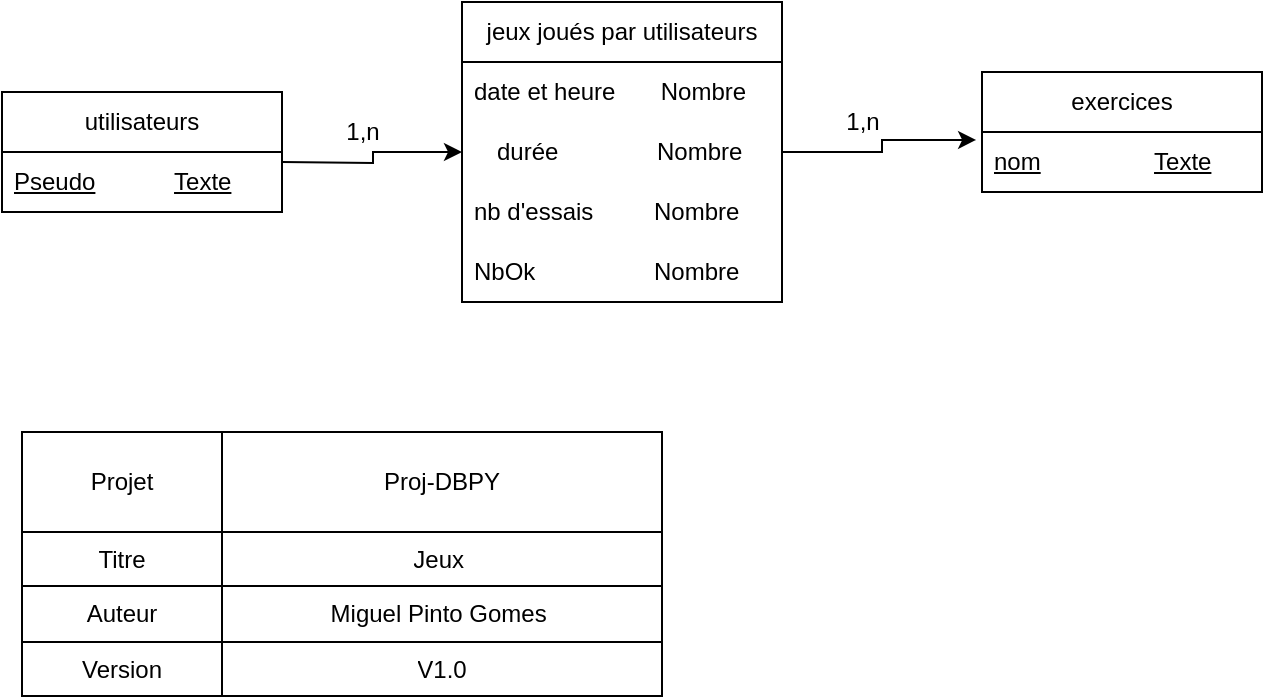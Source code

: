 <mxfile version="21.6.8" type="device">
  <diagram name="Page-1" id="jwMfFUE1ub3s00heTbJ2">
    <mxGraphModel dx="472" dy="835" grid="1" gridSize="10" guides="1" tooltips="1" connect="1" arrows="1" fold="1" page="1" pageScale="1" pageWidth="827" pageHeight="1169" math="0" shadow="0">
      <root>
        <mxCell id="0" />
        <mxCell id="1" parent="0" />
        <mxCell id="q8oyOs1US1TCoWdsqPDF-1" value="utilisateurs" style="swimlane;fontStyle=0;childLayout=stackLayout;horizontal=1;startSize=30;horizontalStack=0;resizeParent=1;resizeParentMax=0;resizeLast=0;collapsible=1;marginBottom=0;whiteSpace=wrap;html=1;" parent="1" vertex="1">
          <mxGeometry x="20" y="630" width="140" height="60" as="geometry" />
        </mxCell>
        <mxCell id="q8oyOs1US1TCoWdsqPDF-33" value="&lt;u&gt;Pseudo&lt;span style=&quot;border-color: var(--border-color);&quot;&gt;&lt;span style=&quot;white-space: pre;&quot;&gt;&lt;span style=&quot;white-space: pre;&quot;&gt;&#x9;&lt;span style=&quot;white-space: pre;&quot;&gt;&#x9;&lt;/span&gt;&lt;/span&gt;&lt;/span&gt;&lt;/span&gt;Texte&lt;/u&gt;" style="text;strokeColor=none;fillColor=none;align=left;verticalAlign=middle;spacingLeft=4;spacingRight=4;overflow=hidden;points=[[0,0.5],[1,0.5]];portConstraint=eastwest;rotatable=0;whiteSpace=wrap;html=1;" parent="q8oyOs1US1TCoWdsqPDF-1" vertex="1">
          <mxGeometry y="30" width="140" height="30" as="geometry" />
        </mxCell>
        <mxCell id="ZJH4eqaaS33cf2ZgjRKx-1" value="exercices" style="swimlane;fontStyle=0;childLayout=stackLayout;horizontal=1;startSize=30;horizontalStack=0;resizeParent=1;resizeParentMax=0;resizeLast=0;collapsible=1;marginBottom=0;whiteSpace=wrap;html=1;" parent="1" vertex="1">
          <mxGeometry x="510" y="620" width="140" height="60" as="geometry" />
        </mxCell>
        <mxCell id="ZJH4eqaaS33cf2ZgjRKx-2" value="&lt;u&gt;nom&lt;span style=&quot;white-space: pre;&quot;&gt;&#x9;&lt;/span&gt;&lt;span style=&quot;white-space: pre;&quot;&gt;&#x9;&lt;/span&gt;&lt;span style=&quot;white-space: pre;&quot;&gt;&#x9;&lt;/span&gt;Texte&lt;/u&gt;" style="text;strokeColor=none;fillColor=none;align=left;verticalAlign=middle;spacingLeft=4;spacingRight=4;overflow=hidden;points=[[0,0.5],[1,0.5]];portConstraint=eastwest;rotatable=0;whiteSpace=wrap;html=1;" parent="ZJH4eqaaS33cf2ZgjRKx-1" vertex="1">
          <mxGeometry y="30" width="140" height="30" as="geometry" />
        </mxCell>
        <mxCell id="uQ4I69yPFKB76oCJEAe6-4" style="edgeStyle=orthogonalEdgeStyle;rounded=0;orthogonalLoop=1;jettySize=auto;html=1;exitX=1;exitY=0.5;exitDx=0;exitDy=0;entryX=-0.021;entryY=0.133;entryDx=0;entryDy=0;entryPerimeter=0;" parent="1" source="ZJH4eqaaS33cf2ZgjRKx-5" target="ZJH4eqaaS33cf2ZgjRKx-2" edge="1">
          <mxGeometry relative="1" as="geometry" />
        </mxCell>
        <mxCell id="ZJH4eqaaS33cf2ZgjRKx-5" value="jeux joués par utilisateurs" style="swimlane;fontStyle=0;childLayout=stackLayout;horizontal=1;startSize=30;horizontalStack=0;resizeParent=1;resizeParentMax=0;resizeLast=0;collapsible=1;marginBottom=0;whiteSpace=wrap;html=1;" parent="1" vertex="1">
          <mxGeometry x="250" y="585" width="160" height="150" as="geometry">
            <mxRectangle x="240" y="620" width="180" height="30" as="alternateBounds" />
          </mxGeometry>
        </mxCell>
        <mxCell id="uQ4I69yPFKB76oCJEAe6-8" value="date et heure&lt;span style=&quot;white-space: pre;&quot;&gt;&#x9;&lt;/span&gt;&amp;nbsp; &amp;nbsp; Nombre" style="text;strokeColor=none;fillColor=none;align=left;verticalAlign=middle;spacingLeft=4;spacingRight=4;overflow=hidden;points=[[0,0.5],[1,0.5]];portConstraint=eastwest;rotatable=0;whiteSpace=wrap;html=1;" parent="ZJH4eqaaS33cf2ZgjRKx-5" vertex="1">
          <mxGeometry y="30" width="160" height="30" as="geometry" />
        </mxCell>
        <mxCell id="uQ4I69yPFKB76oCJEAe6-7" value="durée&lt;span style=&quot;white-space: pre;&quot;&gt;&#x9;&lt;/span&gt;&lt;span style=&quot;white-space: pre;&quot;&gt;&#x9;&lt;/span&gt;Nombre&amp;nbsp;" style="text;html=1;align=center;verticalAlign=middle;resizable=0;points=[];autosize=1;strokeColor=none;fillColor=none;" parent="ZJH4eqaaS33cf2ZgjRKx-5" vertex="1">
          <mxGeometry y="60" width="160" height="30" as="geometry" />
        </mxCell>
        <mxCell id="uQ4I69yPFKB76oCJEAe6-9" value="nb d&#39;essais&lt;span style=&quot;white-space: pre;&quot;&gt;&#x9;&lt;/span&gt;&amp;nbsp; &amp;nbsp;Nombre&amp;nbsp;" style="text;strokeColor=none;fillColor=none;align=left;verticalAlign=middle;spacingLeft=4;spacingRight=4;overflow=hidden;points=[[0,0.5],[1,0.5]];portConstraint=eastwest;rotatable=0;whiteSpace=wrap;html=1;" parent="ZJH4eqaaS33cf2ZgjRKx-5" vertex="1">
          <mxGeometry y="90" width="160" height="30" as="geometry" />
        </mxCell>
        <mxCell id="uQ4I69yPFKB76oCJEAe6-10" value="NbOk&lt;span style=&quot;white-space: pre;&quot;&gt;&#x9;&lt;/span&gt;&lt;span style=&quot;white-space: pre;&quot;&gt;&#x9;&lt;/span&gt;&amp;nbsp; &amp;nbsp;Nombre" style="text;strokeColor=none;fillColor=none;align=left;verticalAlign=middle;spacingLeft=4;spacingRight=4;overflow=hidden;points=[[0,0.5],[1,0.5]];portConstraint=eastwest;rotatable=0;whiteSpace=wrap;html=1;" parent="ZJH4eqaaS33cf2ZgjRKx-5" vertex="1">
          <mxGeometry y="120" width="160" height="30" as="geometry" />
        </mxCell>
        <mxCell id="ZJH4eqaaS33cf2ZgjRKx-9" style="edgeStyle=orthogonalEdgeStyle;rounded=0;orthogonalLoop=1;jettySize=auto;html=1;exitX=1;exitY=0.5;exitDx=0;exitDy=0;entryX=0;entryY=0.5;entryDx=0;entryDy=0;" parent="1" target="ZJH4eqaaS33cf2ZgjRKx-5" edge="1">
          <mxGeometry relative="1" as="geometry">
            <mxPoint x="210" y="650" as="targetPoint" />
            <mxPoint x="160" y="665" as="sourcePoint" />
          </mxGeometry>
        </mxCell>
        <mxCell id="ZJH4eqaaS33cf2ZgjRKx-11" value="1,n" style="text;html=1;align=center;verticalAlign=middle;resizable=0;points=[];autosize=1;strokeColor=none;fillColor=none;" parent="1" vertex="1">
          <mxGeometry x="180" y="635" width="40" height="30" as="geometry" />
        </mxCell>
        <mxCell id="ZJH4eqaaS33cf2ZgjRKx-16" value="" style="shape=table;html=1;whiteSpace=wrap;startSize=0;container=1;collapsible=0;childLayout=tableLayout;" parent="1" vertex="1">
          <mxGeometry x="30" y="800" width="320" height="132" as="geometry" />
        </mxCell>
        <mxCell id="ZJH4eqaaS33cf2ZgjRKx-17" value="" style="shape=partialRectangle;html=1;whiteSpace=wrap;collapsible=0;dropTarget=0;pointerEvents=0;fillColor=none;top=0;left=0;bottom=0;right=0;points=[[0,0.5],[1,0.5]];portConstraint=eastwest;" parent="ZJH4eqaaS33cf2ZgjRKx-16" vertex="1">
          <mxGeometry width="320" height="50" as="geometry" />
        </mxCell>
        <mxCell id="ZJH4eqaaS33cf2ZgjRKx-18" value="Projet" style="shape=partialRectangle;html=1;whiteSpace=wrap;connectable=0;overflow=hidden;fillColor=none;top=0;left=0;bottom=0;right=0;" parent="ZJH4eqaaS33cf2ZgjRKx-17" vertex="1">
          <mxGeometry width="100" height="50" as="geometry">
            <mxRectangle width="100" height="50" as="alternateBounds" />
          </mxGeometry>
        </mxCell>
        <mxCell id="ZJH4eqaaS33cf2ZgjRKx-19" value="Proj-DBPY" style="shape=partialRectangle;html=1;whiteSpace=wrap;connectable=0;overflow=hidden;fillColor=none;top=0;left=0;bottom=0;right=0;" parent="ZJH4eqaaS33cf2ZgjRKx-17" vertex="1">
          <mxGeometry x="100" width="220" height="50" as="geometry">
            <mxRectangle width="220" height="50" as="alternateBounds" />
          </mxGeometry>
        </mxCell>
        <mxCell id="ZJH4eqaaS33cf2ZgjRKx-20" value="" style="shape=partialRectangle;html=1;whiteSpace=wrap;collapsible=0;dropTarget=0;pointerEvents=0;fillColor=none;top=0;left=0;bottom=0;right=0;points=[[0,0.5],[1,0.5]];portConstraint=eastwest;" parent="ZJH4eqaaS33cf2ZgjRKx-16" vertex="1">
          <mxGeometry y="50" width="320" height="27" as="geometry" />
        </mxCell>
        <mxCell id="ZJH4eqaaS33cf2ZgjRKx-21" value="Titre" style="shape=partialRectangle;html=1;whiteSpace=wrap;connectable=0;overflow=hidden;fillColor=none;top=0;left=0;bottom=0;right=0;" parent="ZJH4eqaaS33cf2ZgjRKx-20" vertex="1">
          <mxGeometry width="100" height="27" as="geometry">
            <mxRectangle width="100" height="27" as="alternateBounds" />
          </mxGeometry>
        </mxCell>
        <mxCell id="ZJH4eqaaS33cf2ZgjRKx-22" value="Jeux&amp;nbsp;" style="shape=partialRectangle;html=1;whiteSpace=wrap;connectable=0;overflow=hidden;fillColor=none;top=0;left=0;bottom=0;right=0;" parent="ZJH4eqaaS33cf2ZgjRKx-20" vertex="1">
          <mxGeometry x="100" width="220" height="27" as="geometry">
            <mxRectangle width="220" height="27" as="alternateBounds" />
          </mxGeometry>
        </mxCell>
        <mxCell id="ZJH4eqaaS33cf2ZgjRKx-23" value="" style="shape=partialRectangle;html=1;whiteSpace=wrap;collapsible=0;dropTarget=0;pointerEvents=0;fillColor=none;top=0;left=0;bottom=0;right=0;points=[[0,0.5],[1,0.5]];portConstraint=eastwest;" parent="ZJH4eqaaS33cf2ZgjRKx-16" vertex="1">
          <mxGeometry y="77" width="320" height="28" as="geometry" />
        </mxCell>
        <mxCell id="ZJH4eqaaS33cf2ZgjRKx-24" value="Auteur" style="shape=partialRectangle;html=1;whiteSpace=wrap;connectable=0;overflow=hidden;fillColor=none;top=0;left=0;bottom=0;right=0;" parent="ZJH4eqaaS33cf2ZgjRKx-23" vertex="1">
          <mxGeometry width="100" height="28" as="geometry">
            <mxRectangle width="100" height="28" as="alternateBounds" />
          </mxGeometry>
        </mxCell>
        <mxCell id="ZJH4eqaaS33cf2ZgjRKx-25" value="Miguel Pinto Gomes&amp;nbsp;" style="shape=partialRectangle;html=1;whiteSpace=wrap;connectable=0;overflow=hidden;fillColor=none;top=0;left=0;bottom=0;right=0;" parent="ZJH4eqaaS33cf2ZgjRKx-23" vertex="1">
          <mxGeometry x="100" width="220" height="28" as="geometry">
            <mxRectangle width="220" height="28" as="alternateBounds" />
          </mxGeometry>
        </mxCell>
        <mxCell id="ZJH4eqaaS33cf2ZgjRKx-26" value="" style="shape=partialRectangle;html=1;whiteSpace=wrap;collapsible=0;dropTarget=0;pointerEvents=0;fillColor=none;top=0;left=0;bottom=0;right=0;points=[[0,0.5],[1,0.5]];portConstraint=eastwest;" parent="ZJH4eqaaS33cf2ZgjRKx-16" vertex="1">
          <mxGeometry y="105" width="320" height="27" as="geometry" />
        </mxCell>
        <mxCell id="ZJH4eqaaS33cf2ZgjRKx-27" value="Version" style="shape=partialRectangle;html=1;whiteSpace=wrap;connectable=0;overflow=hidden;fillColor=none;top=0;left=0;bottom=0;right=0;" parent="ZJH4eqaaS33cf2ZgjRKx-26" vertex="1">
          <mxGeometry width="100" height="27" as="geometry">
            <mxRectangle width="100" height="27" as="alternateBounds" />
          </mxGeometry>
        </mxCell>
        <mxCell id="ZJH4eqaaS33cf2ZgjRKx-28" value="V1.0" style="shape=partialRectangle;html=1;whiteSpace=wrap;connectable=0;overflow=hidden;fillColor=none;top=0;left=0;bottom=0;right=0;" parent="ZJH4eqaaS33cf2ZgjRKx-26" vertex="1">
          <mxGeometry x="100" width="220" height="27" as="geometry">
            <mxRectangle width="220" height="27" as="alternateBounds" />
          </mxGeometry>
        </mxCell>
        <mxCell id="1pCsHIA0kkq2csVSr1Fg-1" value="1,n" style="text;html=1;align=center;verticalAlign=middle;resizable=0;points=[];autosize=1;strokeColor=none;fillColor=none;" vertex="1" parent="1">
          <mxGeometry x="430" y="630" width="40" height="30" as="geometry" />
        </mxCell>
      </root>
    </mxGraphModel>
  </diagram>
</mxfile>
